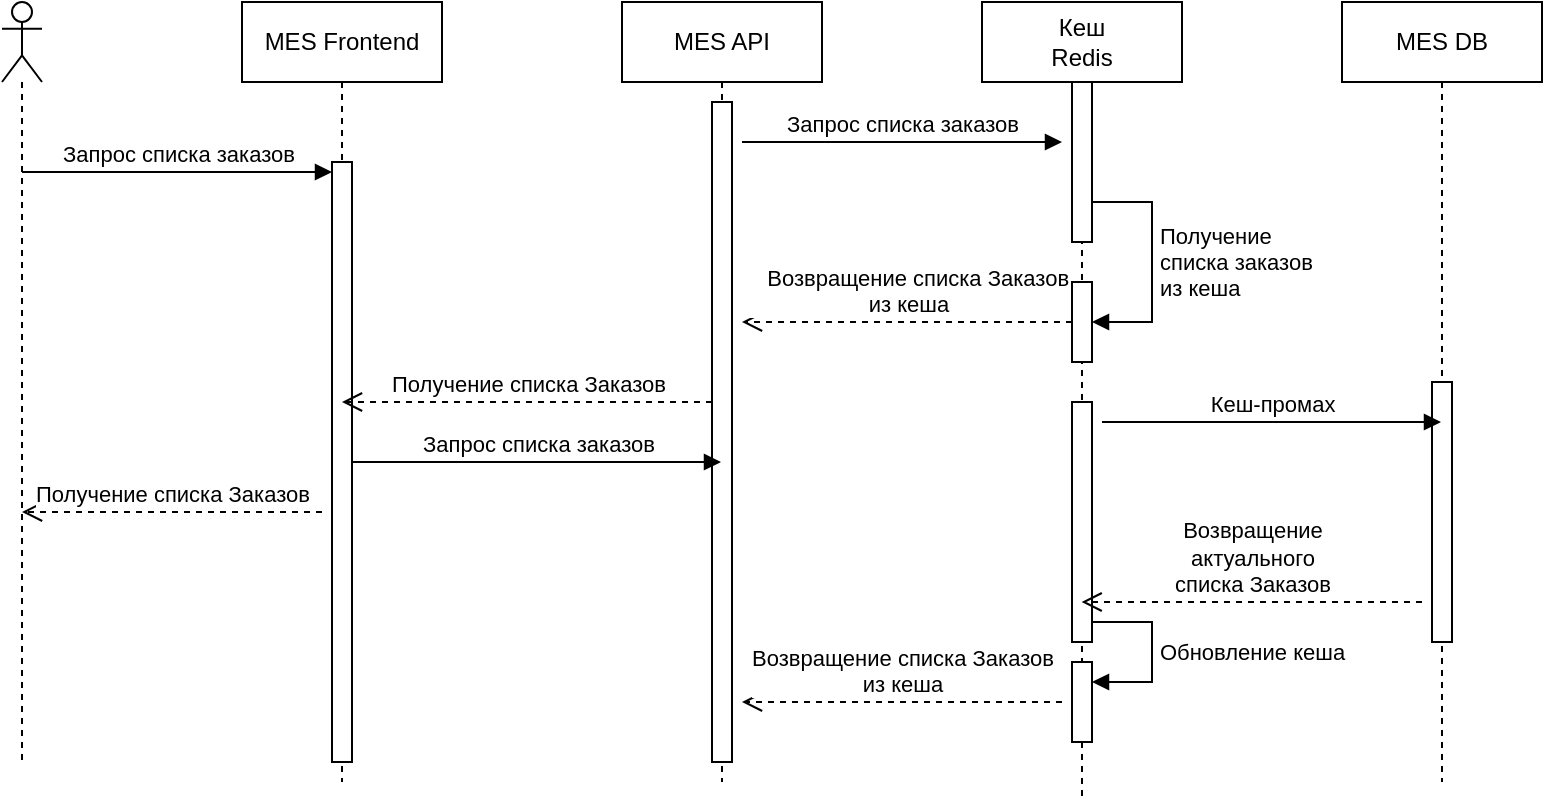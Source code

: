 <mxfile version="26.0.6">
  <diagram name="Page-1" id="Wup8MF8ntknOTncK2BD_">
    <mxGraphModel dx="1073" dy="589" grid="0" gridSize="10" guides="1" tooltips="1" connect="1" arrows="1" fold="1" page="1" pageScale="1" pageWidth="827" pageHeight="1169" math="0" shadow="0">
      <root>
        <object label="" Operator="" id="0">
          <mxCell />
        </object>
        <mxCell id="1" parent="0" />
        <object label="" Operator="" id="yVk4u4xeqx6kGXYaX6_5-4">
          <mxCell style="shape=umlLifeline;perimeter=lifelinePerimeter;whiteSpace=wrap;html=1;container=1;dropTarget=0;collapsible=0;recursiveResize=0;outlineConnect=0;portConstraint=eastwest;newEdgeStyle={&quot;curved&quot;:0,&quot;rounded&quot;:0};participant=umlActor;" vertex="1" parent="1">
            <mxGeometry x="30" y="80" width="20" height="380" as="geometry" />
          </mxCell>
        </object>
        <mxCell id="yVk4u4xeqx6kGXYaX6_5-5" value="MES Frontend" style="shape=umlLifeline;perimeter=lifelinePerimeter;whiteSpace=wrap;html=1;container=1;dropTarget=0;collapsible=0;recursiveResize=0;outlineConnect=0;portConstraint=eastwest;newEdgeStyle={&quot;curved&quot;:0,&quot;rounded&quot;:0};" vertex="1" parent="1">
          <mxGeometry x="150" y="80" width="100" height="390" as="geometry" />
        </mxCell>
        <mxCell id="yVk4u4xeqx6kGXYaX6_5-8" value="" style="html=1;points=[[0,0,0,0,5],[0,1,0,0,-5],[1,0,0,0,5],[1,1,0,0,-5]];perimeter=orthogonalPerimeter;outlineConnect=0;targetShapes=umlLifeline;portConstraint=eastwest;newEdgeStyle={&quot;curved&quot;:0,&quot;rounded&quot;:0};" vertex="1" parent="yVk4u4xeqx6kGXYaX6_5-5">
          <mxGeometry x="45" y="80" width="10" height="300" as="geometry" />
        </mxCell>
        <mxCell id="yVk4u4xeqx6kGXYaX6_5-10" value="Получение списка Заказов" style="html=1;verticalAlign=bottom;endArrow=open;dashed=1;endSize=8;curved=0;rounded=0;exitX=0;exitY=1;exitDx=0;exitDy=-5;" edge="1" parent="yVk4u4xeqx6kGXYaX6_5-5" target="yVk4u4xeqx6kGXYaX6_5-4">
          <mxGeometry relative="1" as="geometry">
            <mxPoint x="-30" y="255" as="targetPoint" />
            <mxPoint x="40" y="255" as="sourcePoint" />
          </mxGeometry>
        </mxCell>
        <mxCell id="yVk4u4xeqx6kGXYaX6_5-6" value="MES API" style="shape=umlLifeline;perimeter=lifelinePerimeter;whiteSpace=wrap;html=1;container=1;dropTarget=0;collapsible=0;recursiveResize=0;outlineConnect=0;portConstraint=eastwest;newEdgeStyle={&quot;curved&quot;:0,&quot;rounded&quot;:0};" vertex="1" parent="1">
          <mxGeometry x="340" y="80" width="100" height="390" as="geometry" />
        </mxCell>
        <mxCell id="yVk4u4xeqx6kGXYaX6_5-15" value="" style="html=1;points=[[0,0,0,0,5],[0,1,0,0,-5],[1,0,0,0,5],[1,1,0,0,-5]];perimeter=orthogonalPerimeter;outlineConnect=0;targetShapes=umlLifeline;portConstraint=eastwest;newEdgeStyle={&quot;curved&quot;:0,&quot;rounded&quot;:0};" vertex="1" parent="yVk4u4xeqx6kGXYaX6_5-6">
          <mxGeometry x="45" y="50" width="10" height="330" as="geometry" />
        </mxCell>
        <mxCell id="yVk4u4xeqx6kGXYaX6_5-9" value="Запрос списка заказов" style="html=1;verticalAlign=bottom;endArrow=block;curved=0;rounded=0;entryX=0;entryY=0;entryDx=0;entryDy=5;" edge="1" target="yVk4u4xeqx6kGXYaX6_5-8" parent="1" source="yVk4u4xeqx6kGXYaX6_5-4">
          <mxGeometry relative="1" as="geometry">
            <mxPoint x="120" y="165" as="sourcePoint" />
          </mxGeometry>
        </mxCell>
        <mxCell id="yVk4u4xeqx6kGXYaX6_5-12" value="Кеш&lt;br&gt;Redis" style="shape=umlLifeline;perimeter=lifelinePerimeter;whiteSpace=wrap;html=1;container=1;dropTarget=0;collapsible=0;recursiveResize=0;outlineConnect=0;portConstraint=eastwest;newEdgeStyle={&quot;curved&quot;:0,&quot;rounded&quot;:0};" vertex="1" parent="1">
          <mxGeometry x="520" y="80" width="100" height="400" as="geometry" />
        </mxCell>
        <mxCell id="yVk4u4xeqx6kGXYaX6_5-18" value="" style="html=1;points=[[0,0,0,0,5],[0,1,0,0,-5],[1,0,0,0,5],[1,1,0,0,-5]];perimeter=orthogonalPerimeter;outlineConnect=0;targetShapes=umlLifeline;portConstraint=eastwest;newEdgeStyle={&quot;curved&quot;:0,&quot;rounded&quot;:0};" vertex="1" parent="yVk4u4xeqx6kGXYaX6_5-12">
          <mxGeometry x="45" y="140" width="10" height="40" as="geometry" />
        </mxCell>
        <mxCell id="yVk4u4xeqx6kGXYaX6_5-19" value="Получение &lt;br&gt;списка заказов &lt;br&gt;из кеша" style="html=1;align=left;spacingLeft=2;endArrow=block;rounded=0;edgeStyle=orthogonalEdgeStyle;curved=0;rounded=0;" edge="1" target="yVk4u4xeqx6kGXYaX6_5-18" parent="yVk4u4xeqx6kGXYaX6_5-12">
          <mxGeometry relative="1" as="geometry">
            <mxPoint x="55" y="100" as="sourcePoint" />
            <Array as="points">
              <mxPoint x="85" y="100" />
              <mxPoint x="85" y="160" />
            </Array>
          </mxGeometry>
        </mxCell>
        <mxCell id="yVk4u4xeqx6kGXYaX6_5-20" value="" style="html=1;points=[[0,0,0,0,5],[0,1,0,0,-5],[1,0,0,0,5],[1,1,0,0,-5]];perimeter=orthogonalPerimeter;outlineConnect=0;targetShapes=umlLifeline;portConstraint=eastwest;newEdgeStyle={&quot;curved&quot;:0,&quot;rounded&quot;:0};" vertex="1" parent="yVk4u4xeqx6kGXYaX6_5-12">
          <mxGeometry x="45" y="40" width="10" height="80" as="geometry" />
        </mxCell>
        <mxCell id="yVk4u4xeqx6kGXYaX6_5-23" value="" style="html=1;points=[[0,0,0,0,5],[0,1,0,0,-5],[1,0,0,0,5],[1,1,0,0,-5]];perimeter=orthogonalPerimeter;outlineConnect=0;targetShapes=umlLifeline;portConstraint=eastwest;newEdgeStyle={&quot;curved&quot;:0,&quot;rounded&quot;:0};" vertex="1" parent="yVk4u4xeqx6kGXYaX6_5-12">
          <mxGeometry x="45" y="200" width="10" height="120" as="geometry" />
        </mxCell>
        <mxCell id="yVk4u4xeqx6kGXYaX6_5-28" value="" style="html=1;points=[[0,0,0,0,5],[0,1,0,0,-5],[1,0,0,0,5],[1,1,0,0,-5]];perimeter=orthogonalPerimeter;outlineConnect=0;targetShapes=umlLifeline;portConstraint=eastwest;newEdgeStyle={&quot;curved&quot;:0,&quot;rounded&quot;:0};" vertex="1" parent="yVk4u4xeqx6kGXYaX6_5-12">
          <mxGeometry x="45" y="330" width="10" height="40" as="geometry" />
        </mxCell>
        <mxCell id="yVk4u4xeqx6kGXYaX6_5-14" value="MES DB" style="shape=umlLifeline;perimeter=lifelinePerimeter;whiteSpace=wrap;html=1;container=1;dropTarget=0;collapsible=0;recursiveResize=0;outlineConnect=0;portConstraint=eastwest;newEdgeStyle={&quot;curved&quot;:0,&quot;rounded&quot;:0};" vertex="1" parent="1">
          <mxGeometry x="700" y="80" width="100" height="390" as="geometry" />
        </mxCell>
        <mxCell id="yVk4u4xeqx6kGXYaX6_5-26" value="" style="html=1;points=[[0,0,0,0,5],[0,1,0,0,-5],[1,0,0,0,5],[1,1,0,0,-5]];perimeter=orthogonalPerimeter;outlineConnect=0;targetShapes=umlLifeline;portConstraint=eastwest;newEdgeStyle={&quot;curved&quot;:0,&quot;rounded&quot;:0};" vertex="1" parent="yVk4u4xeqx6kGXYaX6_5-14">
          <mxGeometry x="45" y="190" width="10" height="130" as="geometry" />
        </mxCell>
        <mxCell id="yVk4u4xeqx6kGXYaX6_5-17" value="Запрос списка заказов" style="html=1;verticalAlign=bottom;endArrow=block;curved=0;rounded=0;" edge="1" parent="1" target="yVk4u4xeqx6kGXYaX6_5-6" source="yVk4u4xeqx6kGXYaX6_5-8">
          <mxGeometry x="0.002" relative="1" as="geometry">
            <mxPoint x="210" y="200" as="sourcePoint" />
            <mxPoint x="365" y="200.0" as="targetPoint" />
            <mxPoint as="offset" />
          </mxGeometry>
        </mxCell>
        <mxCell id="yVk4u4xeqx6kGXYaX6_5-16" value="Получение списка Заказов" style="html=1;verticalAlign=bottom;endArrow=open;dashed=1;endSize=8;curved=0;rounded=0;exitX=0;exitY=1;exitDx=0;exitDy=-5;" edge="1" parent="1" target="yVk4u4xeqx6kGXYaX6_5-5">
          <mxGeometry relative="1" as="geometry">
            <mxPoint x="235" y="280" as="targetPoint" />
            <mxPoint x="385" y="280" as="sourcePoint" />
          </mxGeometry>
        </mxCell>
        <mxCell id="yVk4u4xeqx6kGXYaX6_5-21" value="Запрос списка заказов" style="html=1;verticalAlign=bottom;endArrow=block;curved=0;rounded=0;" edge="1" parent="1">
          <mxGeometry x="0.002" relative="1" as="geometry">
            <mxPoint x="400" y="150" as="sourcePoint" />
            <mxPoint x="560" y="150" as="targetPoint" />
            <mxPoint as="offset" />
          </mxGeometry>
        </mxCell>
        <mxCell id="yVk4u4xeqx6kGXYaX6_5-22" value="&amp;nbsp; &amp;nbsp;Возвращение списка Заказов&lt;br&gt;из кеша" style="html=1;verticalAlign=bottom;endArrow=open;dashed=1;endSize=8;curved=0;rounded=0;exitX=0;exitY=1;exitDx=0;exitDy=-5;" edge="1" parent="1">
          <mxGeometry x="0.003" relative="1" as="geometry">
            <mxPoint x="400" y="240" as="targetPoint" />
            <mxPoint x="565" y="240" as="sourcePoint" />
            <mxPoint as="offset" />
          </mxGeometry>
        </mxCell>
        <mxCell id="yVk4u4xeqx6kGXYaX6_5-25" value="Кеш-промах" style="html=1;verticalAlign=bottom;endArrow=block;curved=0;rounded=0;" edge="1" parent="1" target="yVk4u4xeqx6kGXYaX6_5-14">
          <mxGeometry width="80" relative="1" as="geometry">
            <mxPoint x="580" y="290" as="sourcePoint" />
            <mxPoint x="660" y="290" as="targetPoint" />
          </mxGeometry>
        </mxCell>
        <mxCell id="yVk4u4xeqx6kGXYaX6_5-27" value="Возвращение &lt;br&gt;актуального &lt;br&gt;списка Заказов" style="html=1;verticalAlign=bottom;endArrow=open;dashed=1;endSize=8;curved=0;rounded=0;" edge="1" parent="1">
          <mxGeometry relative="1" as="geometry">
            <mxPoint x="740" y="380" as="sourcePoint" />
            <mxPoint x="569.81" y="380" as="targetPoint" />
          </mxGeometry>
        </mxCell>
        <mxCell id="yVk4u4xeqx6kGXYaX6_5-29" value="Обновление кеша" style="html=1;align=left;spacingLeft=2;endArrow=block;rounded=0;edgeStyle=orthogonalEdgeStyle;curved=0;rounded=0;" edge="1" target="yVk4u4xeqx6kGXYaX6_5-28" parent="1">
          <mxGeometry relative="1" as="geometry">
            <mxPoint x="575" y="390" as="sourcePoint" />
            <Array as="points">
              <mxPoint x="605" y="420" />
            </Array>
          </mxGeometry>
        </mxCell>
        <mxCell id="yVk4u4xeqx6kGXYaX6_5-30" value="Возвращение списка Заказов &lt;br&gt;из кеша" style="html=1;verticalAlign=bottom;endArrow=open;dashed=1;endSize=8;curved=0;rounded=0;" edge="1" parent="1">
          <mxGeometry relative="1" as="geometry">
            <mxPoint x="560" y="430" as="sourcePoint" />
            <mxPoint x="399.997" y="430" as="targetPoint" />
          </mxGeometry>
        </mxCell>
      </root>
    </mxGraphModel>
  </diagram>
</mxfile>
